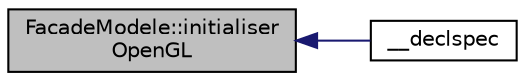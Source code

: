 digraph "FacadeModele::initialiserOpenGL"
{
  edge [fontname="Helvetica",fontsize="10",labelfontname="Helvetica",labelfontsize="10"];
  node [fontname="Helvetica",fontsize="10",shape=record];
  rankdir="LR";
  Node1 [label="FacadeModele::initialiser\lOpenGL",height=0.2,width=0.4,color="black", fillcolor="grey75", style="filled", fontcolor="black"];
  Node1 -> Node2 [dir="back",color="midnightblue",fontsize="10",style="solid",fontname="Helvetica"];
  Node2 [label="__declspec",height=0.2,width=0.4,color="black", fillcolor="white", style="filled",URL="$d7/d39/_facade_interface_native_8cpp.html#ab6b457cc130905efb3b487149ac9358e"];
}
